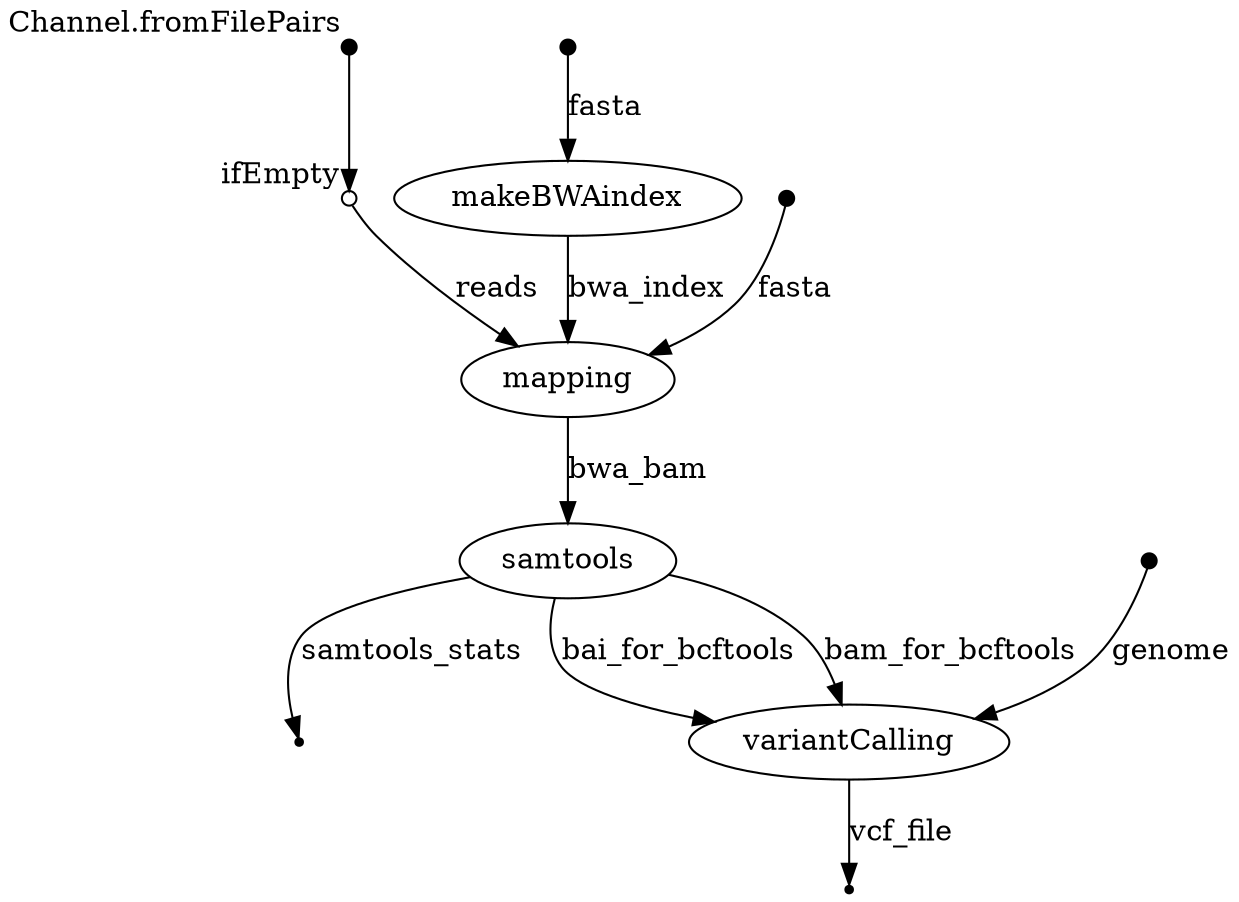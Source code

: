 digraph DAG {
p0 [shape=point,label="",fixedsize=true,width=0.1,xlabel="Channel.fromFilePairs"];
p1 [shape=circle,label="",fixedsize=true,width=0.1,xlabel="ifEmpty"];
p0 -> p1;

p1 [shape=circle,label="",fixedsize=true,width=0.1,xlabel="ifEmpty"];
p5 [label="mapping"];
p1 -> p5 [label="reads"];

p2 [shape=point,label="",fixedsize=true,width=0.1];
p3 [label="makeBWAindex"];
p2 -> p3 [label="fasta"];

p3 [label="makeBWAindex"];
p5 [label="mapping"];
p3 -> p5 [label="bwa_index"];

p4 [shape=point,label="",fixedsize=true,width=0.1];
p5 [label="mapping"];
p4 -> p5 [label="fasta"];

p5 [label="mapping"];
p6 [label="samtools"];
p5 -> p6 [label="bwa_bam"];

p6 [label="samtools"];
p9 [label="variantCalling"];
p6 -> p9 [label="bam_for_bcftools"];

p6 [label="samtools"];
p9 [label="variantCalling"];
p6 -> p9 [label="bai_for_bcftools"];

p6 [label="samtools"];
p7 [shape=point];
p6 -> p7 [label="samtools_stats"];

p8 [shape=point,label="",fixedsize=true,width=0.1];
p9 [label="variantCalling"];
p8 -> p9 [label="genome"];

p9 [label="variantCalling"];
p10 [shape=point];
p9 -> p10 [label="vcf_file"];

}
